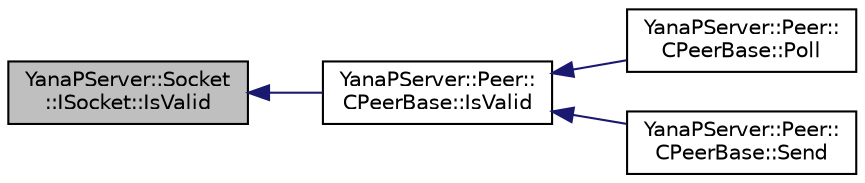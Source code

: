 digraph "YanaPServer::Socket::ISocket::IsValid"
{
  edge [fontname="Helvetica",fontsize="10",labelfontname="Helvetica",labelfontsize="10"];
  node [fontname="Helvetica",fontsize="10",shape=record];
  rankdir="LR";
  Node3 [label="YanaPServer::Socket\l::ISocket::IsValid",height=0.2,width=0.4,color="black", fillcolor="grey75", style="filled", fontcolor="black"];
  Node3 -> Node4 [dir="back",color="midnightblue",fontsize="10",style="solid",fontname="Helvetica"];
  Node4 [label="YanaPServer::Peer::\lCPeerBase::IsValid",height=0.2,width=0.4,color="black", fillcolor="white", style="filled",URL="$class_yana_p_server_1_1_peer_1_1_c_peer_base.html#ab75e8d60afaaaedc9882c56a7a6558b6",tooltip="有効か？ "];
  Node4 -> Node5 [dir="back",color="midnightblue",fontsize="10",style="solid",fontname="Helvetica"];
  Node5 [label="YanaPServer::Peer::\lCPeerBase::Poll",height=0.2,width=0.4,color="black", fillcolor="white", style="filled",URL="$class_yana_p_server_1_1_peer_1_1_c_peer_base.html#a790b68680123317b5c9f041a9a09de62",tooltip="毎フレームの処理 "];
  Node4 -> Node6 [dir="back",color="midnightblue",fontsize="10",style="solid",fontname="Helvetica"];
  Node6 [label="YanaPServer::Peer::\lCPeerBase::Send",height=0.2,width=0.4,color="black", fillcolor="white", style="filled",URL="$class_yana_p_server_1_1_peer_1_1_c_peer_base.html#a036c9c6218e6a833133a936348070bd1",tooltip="送信 "];
}
